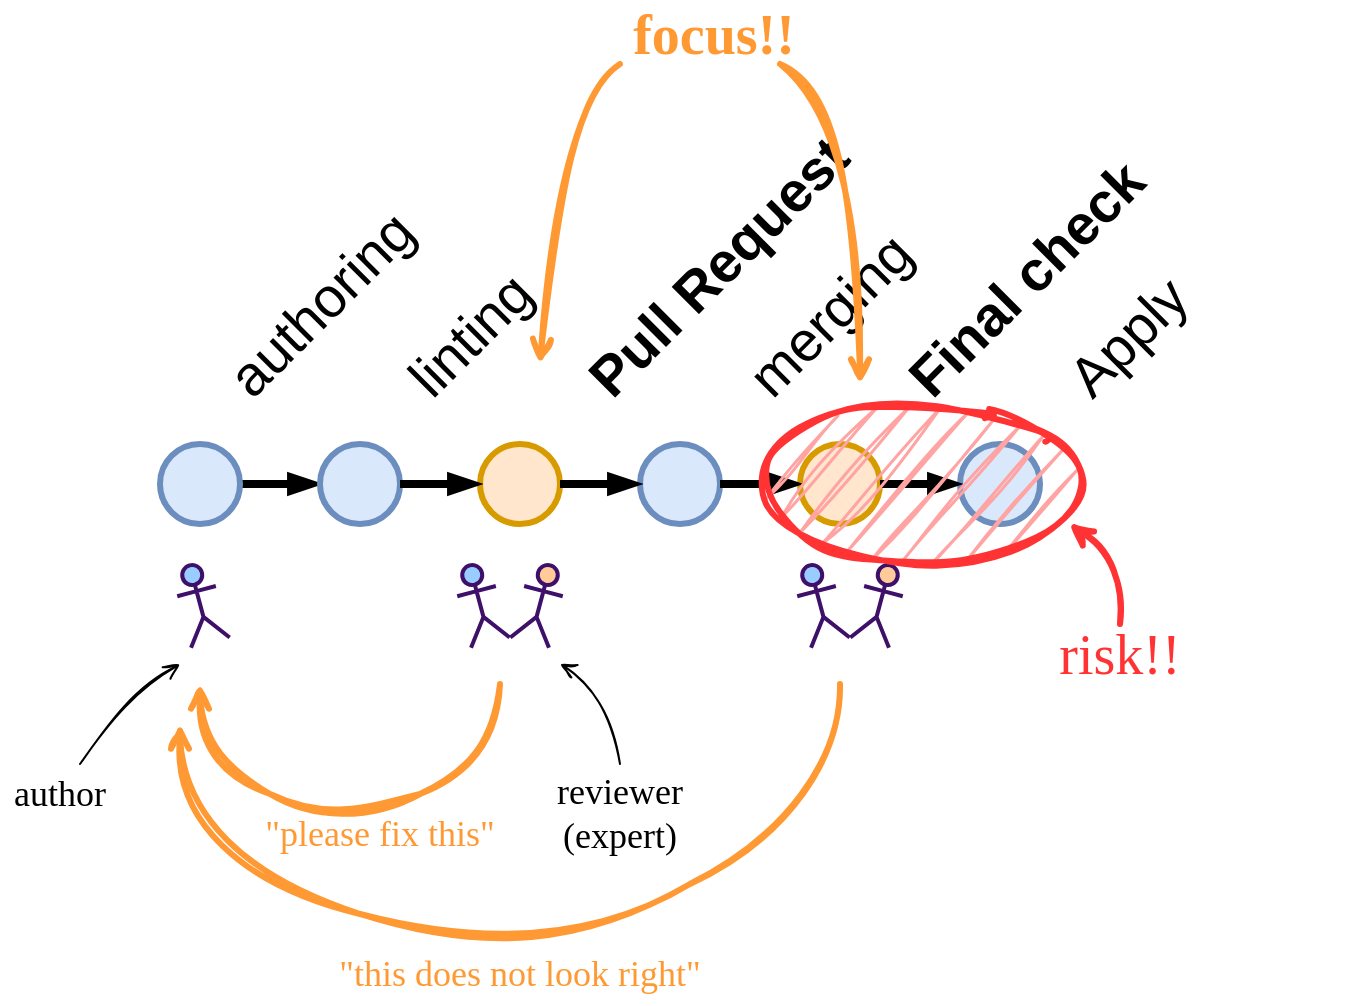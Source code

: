 <mxfile version="25.0.2" pages="2">
  <diagram name="Basic" id="kt77kOls50Z27oAu0QWd">
    <mxGraphModel dx="1927" dy="864" grid="1" gridSize="10" guides="1" tooltips="1" connect="1" arrows="1" fold="1" page="1" pageScale="1" pageWidth="827" pageHeight="1169" math="0" shadow="0">
      <root>
        <mxCell id="0" />
        <mxCell id="1" style="" parent="0" />
        <mxCell id="Y6LKRXekxdMPDzCNQJSn-25" value="" style="shape=umlActor;verticalLabelPosition=bottom;verticalAlign=top;html=1;outlineConnect=0;fontSize=12;strokeWidth=2;strokeColor=#3F1069;rotation=15;fillColor=#FFCC99;" vertex="1" parent="1">
          <mxGeometry x="-480" y="400" width="20" height="40" as="geometry" />
        </mxCell>
        <mxCell id="Y6LKRXekxdMPDzCNQJSn-77" style="edgeStyle=none;rounded=0;orthogonalLoop=1;jettySize=auto;html=1;exitX=1;exitY=0.5;exitDx=0;exitDy=0;entryX=0;entryY=0.5;entryDx=0;entryDy=0;strokeWidth=4;endArrow=blockThin;endFill=1;" edge="1" parent="1" source="Y6LKRXekxdMPDzCNQJSn-38" target="Y6LKRXekxdMPDzCNQJSn-39">
          <mxGeometry relative="1" as="geometry" />
        </mxCell>
        <mxCell id="Y6LKRXekxdMPDzCNQJSn-38" value="&lt;div&gt;&lt;br&gt;&lt;/div&gt;" style="ellipse;whiteSpace=wrap;html=1;aspect=fixed;strokeColor=#6c8ebf;fillColor=#dae8fc;strokeWidth=3;verticalAlign=middle;labelPosition=center;verticalLabelPosition=bottom;align=center;" vertex="1" parent="1">
          <mxGeometry x="-660" y="340" width="40" height="40" as="geometry" />
        </mxCell>
        <mxCell id="Y6LKRXekxdMPDzCNQJSn-39" value="&lt;div&gt;&lt;br&gt;&lt;/div&gt;" style="ellipse;whiteSpace=wrap;html=1;aspect=fixed;strokeColor=#6c8ebf;fillColor=#dae8fc;strokeWidth=3;verticalAlign=middle;labelPosition=center;verticalLabelPosition=bottom;align=center;" vertex="1" parent="1">
          <mxGeometry x="-580" y="340" width="40" height="40" as="geometry" />
        </mxCell>
        <mxCell id="Y6LKRXekxdMPDzCNQJSn-40" value="&lt;div&gt;&lt;br&gt;&lt;/div&gt;" style="ellipse;whiteSpace=wrap;html=1;aspect=fixed;strokeColor=#d79b00;fillColor=#ffe6cc;strokeWidth=3;verticalAlign=middle;labelPosition=center;verticalLabelPosition=bottom;align=center;" vertex="1" parent="1">
          <mxGeometry x="-500" y="340" width="40" height="40" as="geometry" />
        </mxCell>
        <mxCell id="Y6LKRXekxdMPDzCNQJSn-41" value="&lt;span style=&quot;font-size: 28px;&quot;&gt;authoring&lt;/span&gt;" style="text;html=1;align=left;verticalAlign=middle;whiteSpace=wrap;rounded=0;rotation=-45;" vertex="1" parent="1">
          <mxGeometry x="-650" y="230" width="190" height="30" as="geometry" />
        </mxCell>
        <mxCell id="Y6LKRXekxdMPDzCNQJSn-42" value="&lt;span style=&quot;font-size: 28px;&quot;&gt;linting&lt;/span&gt;" style="text;html=1;align=left;verticalAlign=middle;whiteSpace=wrap;rounded=0;rotation=-45;" vertex="1" parent="1">
          <mxGeometry x="-560" y="230" width="190" height="30" as="geometry" />
        </mxCell>
        <mxCell id="Y6LKRXekxdMPDzCNQJSn-43" value="&lt;span style=&quot;font-size: 28px;&quot;&gt;&lt;b&gt;Pull Request&lt;/b&gt;&lt;/span&gt;" style="text;html=1;align=left;verticalAlign=middle;whiteSpace=wrap;rounded=0;rotation=-45;" vertex="1" parent="1">
          <mxGeometry x="-470" y="230" width="190" height="30" as="geometry" />
        </mxCell>
        <mxCell id="Y6LKRXekxdMPDzCNQJSn-44" value="&lt;div&gt;&lt;br&gt;&lt;/div&gt;" style="ellipse;whiteSpace=wrap;html=1;aspect=fixed;strokeColor=#6c8ebf;fillColor=#dae8fc;strokeWidth=3;verticalAlign=middle;labelPosition=center;verticalLabelPosition=bottom;align=center;" vertex="1" parent="1">
          <mxGeometry x="-420" y="340" width="40" height="40" as="geometry" />
        </mxCell>
        <mxCell id="Y6LKRXekxdMPDzCNQJSn-45" value="&lt;span style=&quot;font-size: 28px;&quot;&gt;merging&lt;/span&gt;" style="text;html=1;align=left;verticalAlign=middle;whiteSpace=wrap;rounded=0;rotation=-45;" vertex="1" parent="1">
          <mxGeometry x="-390" y="230" width="190" height="30" as="geometry" />
        </mxCell>
        <mxCell id="Y6LKRXekxdMPDzCNQJSn-52" value="&lt;div&gt;&lt;br&gt;&lt;/div&gt;" style="ellipse;whiteSpace=wrap;html=1;aspect=fixed;strokeColor=#6c8ebf;fillColor=#dae8fc;strokeWidth=3;verticalAlign=middle;labelPosition=center;verticalLabelPosition=bottom;align=center;" vertex="1" parent="1">
          <mxGeometry x="-260" y="340" width="40" height="40" as="geometry" />
        </mxCell>
        <mxCell id="Y6LKRXekxdMPDzCNQJSn-53" value="&lt;span style=&quot;font-size: 28px;&quot;&gt;Apply&lt;/span&gt;" style="text;html=1;align=left;verticalAlign=middle;whiteSpace=wrap;rounded=0;rotation=-45;" vertex="1" parent="1">
          <mxGeometry x="-230" y="230" width="190" height="30" as="geometry" />
        </mxCell>
        <mxCell id="Y6LKRXekxdMPDzCNQJSn-59" value="" style="shape=umlActor;verticalLabelPosition=bottom;verticalAlign=top;html=1;outlineConnect=0;fontSize=12;strokeWidth=2;strokeColor=#3F1069;rotation=-15;fillColor=#99CCFF;" vertex="1" parent="1">
          <mxGeometry x="-650" y="400" width="20" height="40" as="geometry" />
        </mxCell>
        <mxCell id="Y6LKRXekxdMPDzCNQJSn-67" value="" style="shape=umlActor;verticalLabelPosition=bottom;verticalAlign=top;html=1;outlineConnect=0;fontSize=12;strokeWidth=2;strokeColor=#3F1069;rotation=-15;fillColor=#99CCFF;" vertex="1" parent="1">
          <mxGeometry x="-510" y="400" width="20" height="40" as="geometry" />
        </mxCell>
        <mxCell id="Y6LKRXekxdMPDzCNQJSn-68" value="" style="shape=umlActor;verticalLabelPosition=bottom;verticalAlign=top;html=1;outlineConnect=0;fontSize=12;strokeWidth=2;strokeColor=#3F1069;rotation=15;fillColor=#FFCC99;" vertex="1" parent="1">
          <mxGeometry x="-310" y="400" width="20" height="40" as="geometry" />
        </mxCell>
        <mxCell id="Y6LKRXekxdMPDzCNQJSn-69" value="" style="shape=umlActor;verticalLabelPosition=bottom;verticalAlign=top;html=1;outlineConnect=0;fontSize=12;strokeWidth=2;strokeColor=#3F1069;rotation=-15;fillColor=#99CCFF;" vertex="1" parent="1">
          <mxGeometry x="-340" y="400" width="20" height="40" as="geometry" />
        </mxCell>
        <mxCell id="Y6LKRXekxdMPDzCNQJSn-70" value="&lt;div&gt;&lt;br&gt;&lt;/div&gt;" style="ellipse;whiteSpace=wrap;html=1;aspect=fixed;strokeColor=#d79b00;fillColor=#ffe6cc;strokeWidth=3;verticalAlign=middle;labelPosition=center;verticalLabelPosition=bottom;align=center;" vertex="1" parent="1">
          <mxGeometry x="-340" y="340" width="40" height="40" as="geometry" />
        </mxCell>
        <mxCell id="Y6LKRXekxdMPDzCNQJSn-71" value="&lt;span style=&quot;font-size: 28px;&quot;&gt;&lt;b&gt;Final check&lt;/b&gt;&lt;/span&gt;" style="text;html=1;align=left;verticalAlign=middle;whiteSpace=wrap;rounded=0;rotation=-45;" vertex="1" parent="1">
          <mxGeometry x="-310" y="230" width="190" height="30" as="geometry" />
        </mxCell>
        <mxCell id="Y6LKRXekxdMPDzCNQJSn-72" value="" style="endArrow=open;html=1;rounded=0;curved=1;endFill=0;strokeWidth=1;sketch=1;curveFitting=1;jiggle=2;" edge="1" parent="1">
          <mxGeometry width="50" height="50" relative="1" as="geometry">
            <mxPoint x="-700" y="500" as="sourcePoint" />
            <mxPoint x="-650" y="450" as="targetPoint" />
            <Array as="points">
              <mxPoint x="-680" y="470" />
            </Array>
          </mxGeometry>
        </mxCell>
        <mxCell id="Y6LKRXekxdMPDzCNQJSn-73" value="author" style="text;html=1;align=center;verticalAlign=middle;whiteSpace=wrap;rounded=0;fontSize=18;fontFamily=Bradley Hand;" vertex="1" parent="1">
          <mxGeometry x="-740" y="500" width="60" height="30" as="geometry" />
        </mxCell>
        <mxCell id="Y6LKRXekxdMPDzCNQJSn-74" value="" style="endArrow=open;html=1;rounded=0;curved=1;endFill=0;sketch=1;curveFitting=1;jiggle=2;" edge="1" parent="1">
          <mxGeometry width="50" height="50" relative="1" as="geometry">
            <mxPoint x="-430" y="500" as="sourcePoint" />
            <mxPoint x="-460" y="450" as="targetPoint" />
            <Array as="points">
              <mxPoint x="-440" y="460" />
            </Array>
          </mxGeometry>
        </mxCell>
        <mxCell id="Y6LKRXekxdMPDzCNQJSn-75" value="reviewer&lt;div&gt;(expert)&lt;/div&gt;" style="text;html=1;align=center;verticalAlign=middle;whiteSpace=wrap;rounded=0;fontSize=18;fontFamily=Bradley Hand;" vertex="1" parent="1">
          <mxGeometry x="-460" y="510" width="60" height="30" as="geometry" />
        </mxCell>
        <mxCell id="Y6LKRXekxdMPDzCNQJSn-78" style="edgeStyle=none;rounded=0;orthogonalLoop=1;jettySize=auto;html=1;exitX=1;exitY=0.5;exitDx=0;exitDy=0;entryX=0;entryY=0.5;entryDx=0;entryDy=0;strokeWidth=4;endArrow=blockThin;endFill=1;" edge="1" parent="1" source="Y6LKRXekxdMPDzCNQJSn-39" target="Y6LKRXekxdMPDzCNQJSn-40">
          <mxGeometry relative="1" as="geometry">
            <mxPoint x="-610" y="370" as="sourcePoint" />
            <mxPoint x="-570" y="370" as="targetPoint" />
          </mxGeometry>
        </mxCell>
        <mxCell id="Y6LKRXekxdMPDzCNQJSn-79" style="edgeStyle=none;rounded=0;orthogonalLoop=1;jettySize=auto;html=1;exitX=1;exitY=0.5;exitDx=0;exitDy=0;entryX=0;entryY=0.5;entryDx=0;entryDy=0;strokeWidth=4;endArrow=blockThin;endFill=1;" edge="1" parent="1" source="Y6LKRXekxdMPDzCNQJSn-40" target="Y6LKRXekxdMPDzCNQJSn-44">
          <mxGeometry relative="1" as="geometry">
            <mxPoint x="-530" y="370" as="sourcePoint" />
            <mxPoint x="-490" y="370" as="targetPoint" />
          </mxGeometry>
        </mxCell>
        <mxCell id="Y6LKRXekxdMPDzCNQJSn-80" style="edgeStyle=none;rounded=0;orthogonalLoop=1;jettySize=auto;html=1;exitX=1;exitY=0.5;exitDx=0;exitDy=0;entryX=0;entryY=0.5;entryDx=0;entryDy=0;strokeWidth=4;endArrow=blockThin;endFill=1;" edge="1" parent="1" source="Y6LKRXekxdMPDzCNQJSn-44" target="Y6LKRXekxdMPDzCNQJSn-70">
          <mxGeometry relative="1" as="geometry">
            <mxPoint x="-450" y="370" as="sourcePoint" />
            <mxPoint x="-410" y="370" as="targetPoint" />
          </mxGeometry>
        </mxCell>
        <mxCell id="Y6LKRXekxdMPDzCNQJSn-81" style="edgeStyle=none;rounded=0;orthogonalLoop=1;jettySize=auto;html=1;exitX=1;exitY=0.5;exitDx=0;exitDy=0;entryX=0;entryY=0.5;entryDx=0;entryDy=0;strokeWidth=4;endArrow=blockThin;endFill=1;" edge="1" parent="1" source="Y6LKRXekxdMPDzCNQJSn-70" target="Y6LKRXekxdMPDzCNQJSn-52">
          <mxGeometry relative="1" as="geometry">
            <mxPoint x="-370" y="370" as="sourcePoint" />
            <mxPoint x="-330" y="370" as="targetPoint" />
          </mxGeometry>
        </mxCell>
        <mxCell id="Y6LKRXekxdMPDzCNQJSn-24" value="risk" parent="0" />
        <mxCell id="Y6LKRXekxdMPDzCNQJSn-90" value="" style="ellipse;whiteSpace=wrap;html=1;strokeColor=#FF3333;fillColor=#FFA3A3;strokeWidth=3;fillStyle=hatch;gradientColor=none;shadow=0;sketch=1;curveFitting=1;jiggle=2;" vertex="1" parent="Y6LKRXekxdMPDzCNQJSn-24">
          <mxGeometry x="-360" y="320" width="160" height="80" as="geometry" />
        </mxCell>
        <mxCell id="Y6LKRXekxdMPDzCNQJSn-92" value="&lt;font color=&quot;#ff3333&quot;&gt;risk!!&lt;/font&gt;" style="text;html=1;align=center;verticalAlign=middle;whiteSpace=wrap;rounded=0;fontSize=28;fontFamily=Bradley Hand;" vertex="1" parent="Y6LKRXekxdMPDzCNQJSn-24">
          <mxGeometry x="-210" y="430" width="60" height="30" as="geometry" />
        </mxCell>
        <mxCell id="Y6LKRXekxdMPDzCNQJSn-94" value="" style="endArrow=open;html=1;rounded=0;curved=1;endFill=0;strokeColor=#FF3333;strokeWidth=3;entryX=0.966;entryY=0.744;entryDx=0;entryDy=0;entryPerimeter=0;sketch=1;curveFitting=1;jiggle=2;" edge="1" parent="Y6LKRXekxdMPDzCNQJSn-24" target="Y6LKRXekxdMPDzCNQJSn-90">
          <mxGeometry width="50" height="50" relative="1" as="geometry">
            <mxPoint x="-180" y="430" as="sourcePoint" />
            <mxPoint x="-180" y="610" as="targetPoint" />
            <Array as="points">
              <mxPoint x="-180" y="400" />
            </Array>
          </mxGeometry>
        </mxCell>
        <mxCell id="Y6LKRXekxdMPDzCNQJSn-12" value="focus" parent="0" />
        <mxCell id="Y6LKRXekxdMPDzCNQJSn-86" value="" style="endArrow=open;html=1;rounded=0;curved=1;endFill=0;strokeColor=#FF9933;strokeWidth=3;sketch=1;curveFitting=1;jiggle=2;" edge="1" parent="Y6LKRXekxdMPDzCNQJSn-12">
          <mxGeometry width="50" height="50" relative="1" as="geometry">
            <mxPoint x="-430" y="150" as="sourcePoint" />
            <mxPoint x="-470" y="300" as="targetPoint" />
            <Array as="points">
              <mxPoint x="-460" y="170" />
            </Array>
          </mxGeometry>
        </mxCell>
        <mxCell id="Y6LKRXekxdMPDzCNQJSn-87" value="" style="endArrow=open;html=1;rounded=0;curved=1;endFill=0;strokeColor=#FF9933;strokeWidth=3;sketch=1;curveFitting=1;jiggle=2;" edge="1" parent="Y6LKRXekxdMPDzCNQJSn-12">
          <mxGeometry width="50" height="50" relative="1" as="geometry">
            <mxPoint x="-350" y="150" as="sourcePoint" />
            <mxPoint x="-310" y="310" as="targetPoint" />
            <Array as="points">
              <mxPoint x="-310" y="170" />
            </Array>
          </mxGeometry>
        </mxCell>
        <mxCell id="Y6LKRXekxdMPDzCNQJSn-88" value="&lt;font color=&quot;#ff9933&quot;&gt;focus!!&lt;/font&gt;" style="text;html=1;align=center;verticalAlign=middle;whiteSpace=wrap;rounded=0;fontSize=28;fontFamily=Bradley Hand;fontStyle=1" vertex="1" parent="Y6LKRXekxdMPDzCNQJSn-12">
          <mxGeometry x="-413" y="120" width="60" height="30" as="geometry" />
        </mxCell>
        <mxCell id="Y6LKRXekxdMPDzCNQJSn-36" value="feedback" parent="0" />
        <mxCell id="Y6LKRXekxdMPDzCNQJSn-76" value="" style="endArrow=none;html=1;rounded=0;curved=1;strokeWidth=3;endFill=0;startArrow=open;startFill=0;strokeColor=#FF9933;sketch=1;curveFitting=1;jiggle=2;" edge="1" parent="Y6LKRXekxdMPDzCNQJSn-36">
          <mxGeometry width="50" height="50" relative="1" as="geometry">
            <mxPoint x="-640" y="460" as="sourcePoint" />
            <mxPoint x="-490" y="460" as="targetPoint" />
            <Array as="points">
              <mxPoint x="-640" y="500" />
              <mxPoint x="-570" y="530" />
              <mxPoint x="-490" y="500" />
            </Array>
          </mxGeometry>
        </mxCell>
        <mxCell id="Y6LKRXekxdMPDzCNQJSn-82" value="&lt;font color=&quot;#ff9933&quot;&gt;&quot;please fix this&quot;&lt;/font&gt;" style="text;html=1;align=center;verticalAlign=middle;whiteSpace=wrap;rounded=0;fontColor=#FF3333;fontSize=18;fontFamily=Bradley Hand;" vertex="1" parent="Y6LKRXekxdMPDzCNQJSn-36">
          <mxGeometry x="-620" y="520" width="140" height="30" as="geometry" />
        </mxCell>
        <mxCell id="Y6LKRXekxdMPDzCNQJSn-83" value="" style="endArrow=none;html=1;rounded=0;curved=1;strokeWidth=3;endFill=0;startArrow=open;startFill=0;strokeColor=#FF9933;sketch=1;curveFitting=1;jiggle=2;" edge="1" parent="Y6LKRXekxdMPDzCNQJSn-36">
          <mxGeometry width="50" height="50" relative="1" as="geometry">
            <mxPoint x="-650" y="480" as="sourcePoint" />
            <mxPoint x="-320" y="460" as="targetPoint" />
            <Array as="points">
              <mxPoint x="-650" y="550" />
              <mxPoint x="-470" y="600" />
              <mxPoint x="-320" y="520" />
            </Array>
          </mxGeometry>
        </mxCell>
        <mxCell id="Y6LKRXekxdMPDzCNQJSn-84" value="&lt;font face=&quot;Bradley Hand&quot; color=&quot;#ff9933&quot;&gt;&quot;this does not look right&quot;&lt;/font&gt;" style="text;html=1;align=center;verticalAlign=middle;whiteSpace=wrap;rounded=0;fontColor=#FF3333;fontSize=18;" vertex="1" parent="Y6LKRXekxdMPDzCNQJSn-36">
          <mxGeometry x="-590" y="590" width="220" height="30" as="geometry" />
        </mxCell>
      </root>
    </mxGraphModel>
  </diagram>
  <diagram name="Improved" id="QwW-A9LMvRDwvo3oiFJJ">
    <mxGraphModel dx="2754" dy="864" grid="1" gridSize="10" guides="1" tooltips="1" connect="1" arrows="1" fold="1" page="1" pageScale="1" pageWidth="827" pageHeight="1169" math="0" shadow="0">
      <root>
        <mxCell id="flW_NmEJ6sihE7c7geGE-0" />
        <mxCell id="flW_NmEJ6sihE7c7geGE-1" style="" parent="flW_NmEJ6sihE7c7geGE-0" />
        <mxCell id="flW_NmEJ6sihE7c7geGE-2" value="" style="shape=umlActor;verticalLabelPosition=bottom;verticalAlign=top;html=1;outlineConnect=0;fontSize=12;strokeWidth=2;strokeColor=#3F1069;rotation=15;fillColor=#FFCC99;" vertex="1" parent="flW_NmEJ6sihE7c7geGE-1">
          <mxGeometry x="-480" y="400" width="20" height="40" as="geometry" />
        </mxCell>
        <mxCell id="flW_NmEJ6sihE7c7geGE-3" style="edgeStyle=none;rounded=0;orthogonalLoop=1;jettySize=auto;html=1;exitX=1;exitY=0.5;exitDx=0;exitDy=0;entryX=0;entryY=0.5;entryDx=0;entryDy=0;strokeWidth=4;endArrow=blockThin;endFill=1;" edge="1" parent="flW_NmEJ6sihE7c7geGE-1" source="flW_NmEJ6sihE7c7geGE-4" target="flW_NmEJ6sihE7c7geGE-5">
          <mxGeometry relative="1" as="geometry" />
        </mxCell>
        <mxCell id="flW_NmEJ6sihE7c7geGE-4" value="&lt;div&gt;&lt;br&gt;&lt;/div&gt;" style="ellipse;whiteSpace=wrap;html=1;aspect=fixed;strokeColor=#6c8ebf;fillColor=#dae8fc;strokeWidth=3;verticalAlign=middle;labelPosition=center;verticalLabelPosition=bottom;align=center;" vertex="1" parent="flW_NmEJ6sihE7c7geGE-1">
          <mxGeometry x="-660" y="340" width="40" height="40" as="geometry" />
        </mxCell>
        <mxCell id="flW_NmEJ6sihE7c7geGE-5" value="&lt;div&gt;&lt;br&gt;&lt;/div&gt;" style="ellipse;whiteSpace=wrap;html=1;aspect=fixed;strokeColor=#6c8ebf;fillColor=#dae8fc;strokeWidth=3;verticalAlign=middle;labelPosition=center;verticalLabelPosition=bottom;align=center;" vertex="1" parent="flW_NmEJ6sihE7c7geGE-1">
          <mxGeometry x="-580" y="340" width="40" height="40" as="geometry" />
        </mxCell>
        <mxCell id="flW_NmEJ6sihE7c7geGE-6" value="&lt;div&gt;&lt;br&gt;&lt;/div&gt;" style="ellipse;whiteSpace=wrap;html=1;aspect=fixed;strokeColor=#d79b00;fillColor=#ffe6cc;strokeWidth=3;verticalAlign=middle;labelPosition=center;verticalLabelPosition=bottom;align=center;" vertex="1" parent="flW_NmEJ6sihE7c7geGE-1">
          <mxGeometry x="-500" y="340" width="40" height="40" as="geometry" />
        </mxCell>
        <mxCell id="flW_NmEJ6sihE7c7geGE-7" value="&lt;span style=&quot;font-size: 28px;&quot;&gt;draft pull request&lt;/span&gt;" style="text;html=1;align=left;verticalAlign=middle;whiteSpace=wrap;rounded=0;rotation=-45;" vertex="1" parent="flW_NmEJ6sihE7c7geGE-1">
          <mxGeometry x="-654.39" y="219.39" width="220" height="30" as="geometry" />
        </mxCell>
        <mxCell id="flW_NmEJ6sihE7c7geGE-8" value="&lt;span style=&quot;font-size: 28px;&quot;&gt;plan&lt;/span&gt;" style="text;html=1;align=left;verticalAlign=middle;whiteSpace=wrap;rounded=0;rotation=-45;" vertex="1" parent="flW_NmEJ6sihE7c7geGE-1">
          <mxGeometry x="-560" y="230" width="190" height="30" as="geometry" />
        </mxCell>
        <mxCell id="flW_NmEJ6sihE7c7geGE-9" value="&lt;span style=&quot;font-size: 28px;&quot;&gt;&lt;b&gt;Pull Request&lt;/b&gt;&lt;/span&gt;" style="text;html=1;align=left;verticalAlign=middle;whiteSpace=wrap;rounded=0;rotation=-45;" vertex="1" parent="flW_NmEJ6sihE7c7geGE-1">
          <mxGeometry x="-470" y="230" width="190" height="30" as="geometry" />
        </mxCell>
        <mxCell id="flW_NmEJ6sihE7c7geGE-10" value="&lt;div&gt;&lt;br&gt;&lt;/div&gt;" style="ellipse;whiteSpace=wrap;html=1;aspect=fixed;strokeColor=#6c8ebf;fillColor=#dae8fc;strokeWidth=3;verticalAlign=middle;labelPosition=center;verticalLabelPosition=bottom;align=center;" vertex="1" parent="flW_NmEJ6sihE7c7geGE-1">
          <mxGeometry x="-420" y="340" width="40" height="40" as="geometry" />
        </mxCell>
        <mxCell id="flW_NmEJ6sihE7c7geGE-11" value="&lt;span style=&quot;font-size: 28px;&quot;&gt;merging&lt;/span&gt;" style="text;html=1;align=left;verticalAlign=middle;whiteSpace=wrap;rounded=0;rotation=-45;" vertex="1" parent="flW_NmEJ6sihE7c7geGE-1">
          <mxGeometry x="-390" y="230" width="190" height="30" as="geometry" />
        </mxCell>
        <mxCell id="flW_NmEJ6sihE7c7geGE-12" value="&lt;div&gt;&lt;br&gt;&lt;/div&gt;" style="ellipse;whiteSpace=wrap;html=1;aspect=fixed;strokeColor=#6c8ebf;fillColor=#dae8fc;strokeWidth=3;verticalAlign=middle;labelPosition=center;verticalLabelPosition=bottom;align=center;" vertex="1" parent="flW_NmEJ6sihE7c7geGE-1">
          <mxGeometry x="-340" y="340" width="40" height="40" as="geometry" />
        </mxCell>
        <mxCell id="flW_NmEJ6sihE7c7geGE-13" value="&lt;span style=&quot;font-size: 28px;&quot;&gt;Apply&lt;/span&gt;" style="text;html=1;align=left;verticalAlign=middle;whiteSpace=wrap;rounded=0;rotation=-45;" vertex="1" parent="flW_NmEJ6sihE7c7geGE-1">
          <mxGeometry x="-320" y="230" width="190" height="30" as="geometry" />
        </mxCell>
        <mxCell id="flW_NmEJ6sihE7c7geGE-14" value="" style="shape=umlActor;verticalLabelPosition=bottom;verticalAlign=top;html=1;outlineConnect=0;fontSize=12;strokeWidth=2;strokeColor=#3F1069;rotation=-15;fillColor=#99CCFF;" vertex="1" parent="flW_NmEJ6sihE7c7geGE-1">
          <mxGeometry x="-810" y="400" width="20" height="40" as="geometry" />
        </mxCell>
        <mxCell id="flW_NmEJ6sihE7c7geGE-15" value="" style="shape=umlActor;verticalLabelPosition=bottom;verticalAlign=top;html=1;outlineConnect=0;fontSize=12;strokeWidth=2;strokeColor=#3F1069;rotation=-15;fillColor=#99CCFF;" vertex="1" parent="flW_NmEJ6sihE7c7geGE-1">
          <mxGeometry x="-510" y="400" width="20" height="40" as="geometry" />
        </mxCell>
        <mxCell id="flW_NmEJ6sihE7c7geGE-20" value="" style="endArrow=open;html=1;rounded=0;curved=1;endFill=0;strokeWidth=1;sketch=1;curveFitting=1;jiggle=2;" edge="1" parent="flW_NmEJ6sihE7c7geGE-1">
          <mxGeometry width="50" height="50" relative="1" as="geometry">
            <mxPoint x="-860" y="500" as="sourcePoint" />
            <mxPoint x="-810" y="450" as="targetPoint" />
            <Array as="points">
              <mxPoint x="-840" y="470" />
            </Array>
          </mxGeometry>
        </mxCell>
        <mxCell id="flW_NmEJ6sihE7c7geGE-21" value="author" style="text;html=1;align=center;verticalAlign=middle;whiteSpace=wrap;rounded=0;fontSize=18;fontFamily=Bradley Hand;" vertex="1" parent="flW_NmEJ6sihE7c7geGE-1">
          <mxGeometry x="-900" y="500" width="60" height="30" as="geometry" />
        </mxCell>
        <mxCell id="flW_NmEJ6sihE7c7geGE-22" value="" style="endArrow=open;html=1;rounded=0;curved=1;endFill=0;sketch=1;curveFitting=1;jiggle=2;" edge="1" parent="flW_NmEJ6sihE7c7geGE-1">
          <mxGeometry width="50" height="50" relative="1" as="geometry">
            <mxPoint x="-430" y="500" as="sourcePoint" />
            <mxPoint x="-460" y="450" as="targetPoint" />
            <Array as="points">
              <mxPoint x="-440" y="460" />
            </Array>
          </mxGeometry>
        </mxCell>
        <mxCell id="flW_NmEJ6sihE7c7geGE-23" value="reviewer&lt;div&gt;(expert)&lt;/div&gt;" style="text;html=1;align=center;verticalAlign=middle;whiteSpace=wrap;rounded=0;fontSize=18;fontFamily=Bradley Hand;" vertex="1" parent="flW_NmEJ6sihE7c7geGE-1">
          <mxGeometry x="-460" y="510" width="60" height="30" as="geometry" />
        </mxCell>
        <mxCell id="flW_NmEJ6sihE7c7geGE-24" style="edgeStyle=none;rounded=0;orthogonalLoop=1;jettySize=auto;html=1;exitX=1;exitY=0.5;exitDx=0;exitDy=0;entryX=0;entryY=0.5;entryDx=0;entryDy=0;strokeWidth=4;endArrow=blockThin;endFill=1;" edge="1" parent="flW_NmEJ6sihE7c7geGE-1" source="flW_NmEJ6sihE7c7geGE-5" target="flW_NmEJ6sihE7c7geGE-6">
          <mxGeometry relative="1" as="geometry">
            <mxPoint x="-610" y="370" as="sourcePoint" />
            <mxPoint x="-570" y="370" as="targetPoint" />
          </mxGeometry>
        </mxCell>
        <mxCell id="flW_NmEJ6sihE7c7geGE-25" style="edgeStyle=none;rounded=0;orthogonalLoop=1;jettySize=auto;html=1;exitX=1;exitY=0.5;exitDx=0;exitDy=0;entryX=0;entryY=0.5;entryDx=0;entryDy=0;strokeWidth=4;endArrow=blockThin;endFill=1;" edge="1" parent="flW_NmEJ6sihE7c7geGE-1" source="flW_NmEJ6sihE7c7geGE-6" target="flW_NmEJ6sihE7c7geGE-10">
          <mxGeometry relative="1" as="geometry">
            <mxPoint x="-530" y="370" as="sourcePoint" />
            <mxPoint x="-490" y="370" as="targetPoint" />
          </mxGeometry>
        </mxCell>
        <mxCell id="flW_NmEJ6sihE7c7geGE-26" style="edgeStyle=none;rounded=0;orthogonalLoop=1;jettySize=auto;html=1;exitX=1;exitY=0.5;exitDx=0;exitDy=0;entryX=0;entryY=0.5;entryDx=0;entryDy=0;strokeWidth=4;endArrow=blockThin;endFill=1;" edge="1" parent="flW_NmEJ6sihE7c7geGE-1" source="flW_NmEJ6sihE7c7geGE-10">
          <mxGeometry relative="1" as="geometry">
            <mxPoint x="-450" y="370" as="sourcePoint" />
            <mxPoint x="-340" y="360" as="targetPoint" />
          </mxGeometry>
        </mxCell>
        <mxCell id="ZvRNgm5aPkhRRLFWVhNo-0" value="&lt;div&gt;&lt;br&gt;&lt;/div&gt;" style="ellipse;whiteSpace=wrap;html=1;aspect=fixed;strokeColor=#6c8ebf;fillColor=#dae8fc;strokeWidth=3;verticalAlign=middle;labelPosition=center;verticalLabelPosition=bottom;align=center;" vertex="1" parent="flW_NmEJ6sihE7c7geGE-1">
          <mxGeometry x="-740" y="340" width="40" height="40" as="geometry" />
        </mxCell>
        <mxCell id="ZvRNgm5aPkhRRLFWVhNo-1" value="&lt;span style=&quot;font-size: 28px;&quot;&gt;authoring&lt;/span&gt;" style="text;html=1;align=left;verticalAlign=middle;whiteSpace=wrap;rounded=0;rotation=-45;" vertex="1" parent="flW_NmEJ6sihE7c7geGE-1">
          <mxGeometry x="-800" y="230" width="190" height="30" as="geometry" />
        </mxCell>
        <mxCell id="ZvRNgm5aPkhRRLFWVhNo-2" value="&lt;div&gt;&lt;br&gt;&lt;/div&gt;" style="ellipse;whiteSpace=wrap;html=1;aspect=fixed;strokeColor=#6c8ebf;fillColor=#dae8fc;strokeWidth=3;verticalAlign=middle;labelPosition=center;verticalLabelPosition=bottom;align=center;" vertex="1" parent="flW_NmEJ6sihE7c7geGE-1">
          <mxGeometry x="-820" y="340" width="40" height="40" as="geometry" />
        </mxCell>
        <mxCell id="ZvRNgm5aPkhRRLFWVhNo-3" value="&lt;span style=&quot;font-size: 28px;&quot;&gt;linting + checks&lt;/span&gt;" style="text;html=1;align=left;verticalAlign=middle;whiteSpace=wrap;rounded=0;rotation=-45;" vertex="1" parent="flW_NmEJ6sihE7c7geGE-1">
          <mxGeometry x="-722.93" y="222.93" width="210" height="30" as="geometry" />
        </mxCell>
        <mxCell id="ZvRNgm5aPkhRRLFWVhNo-4" style="edgeStyle=none;rounded=0;orthogonalLoop=1;jettySize=auto;html=1;exitX=1;exitY=0.5;exitDx=0;exitDy=0;entryX=0;entryY=0.5;entryDx=0;entryDy=0;strokeWidth=4;endArrow=blockThin;endFill=1;" edge="1" parent="flW_NmEJ6sihE7c7geGE-1" source="ZvRNgm5aPkhRRLFWVhNo-0" target="flW_NmEJ6sihE7c7geGE-4">
          <mxGeometry relative="1" as="geometry">
            <mxPoint x="-610" y="370" as="sourcePoint" />
            <mxPoint x="-570" y="370" as="targetPoint" />
          </mxGeometry>
        </mxCell>
        <mxCell id="ZvRNgm5aPkhRRLFWVhNo-5" style="edgeStyle=none;rounded=0;orthogonalLoop=1;jettySize=auto;html=1;exitX=1;exitY=0.5;exitDx=0;exitDy=0;entryX=0;entryY=0.5;entryDx=0;entryDy=0;strokeWidth=4;endArrow=blockThin;endFill=1;" edge="1" parent="flW_NmEJ6sihE7c7geGE-1" source="ZvRNgm5aPkhRRLFWVhNo-2" target="ZvRNgm5aPkhRRLFWVhNo-0">
          <mxGeometry relative="1" as="geometry">
            <mxPoint x="-690" y="370" as="sourcePoint" />
            <mxPoint x="-650" y="370" as="targetPoint" />
          </mxGeometry>
        </mxCell>
        <mxCell id="UJiLJc5vm655W8qPBjbP-0" value="" style="endArrow=none;html=1;rounded=0;curved=1;strokeWidth=1;endFill=0;startArrow=open;startFill=0;strokeColor=#000000;sketch=1;curveFitting=1;jiggle=2;" edge="1" parent="flW_NmEJ6sihE7c7geGE-1">
          <mxGeometry width="50" height="50" relative="1" as="geometry">
            <mxPoint x="-790" y="390" as="sourcePoint" />
            <mxPoint x="-560" y="400" as="targetPoint" />
            <Array as="points">
              <mxPoint x="-760" y="420" />
              <mxPoint x="-680" y="440" />
              <mxPoint x="-580" y="430" />
            </Array>
          </mxGeometry>
        </mxCell>
        <mxCell id="UJiLJc5vm655W8qPBjbP-1" value="fix based on plan output (author)" style="text;html=1;align=center;verticalAlign=middle;whiteSpace=wrap;rounded=0;fontSize=18;fontFamily=Bradley Hand;" vertex="1" parent="flW_NmEJ6sihE7c7geGE-1">
          <mxGeometry x="-780" y="450" width="230" height="30" as="geometry" />
        </mxCell>
        <mxCell id="flW_NmEJ6sihE7c7geGE-28" value="risk" parent="flW_NmEJ6sihE7c7geGE-0" />
        <mxCell id="flW_NmEJ6sihE7c7geGE-29" value="" style="ellipse;whiteSpace=wrap;html=1;strokeColor=#00D600;fillColor=#CCFFCC;strokeWidth=2;fillStyle=hatch;gradientColor=none;shadow=0;sketch=1;curveFitting=1;jiggle=2;" vertex="1" parent="flW_NmEJ6sihE7c7geGE-28">
          <mxGeometry x="-360" y="320" width="80" height="80" as="geometry" />
        </mxCell>
        <mxCell id="flW_NmEJ6sihE7c7geGE-30" value="&lt;font color=&quot;#00d600&quot;&gt;qpply equals plan&lt;/font&gt;" style="text;html=1;align=center;verticalAlign=middle;whiteSpace=wrap;rounded=0;fontSize=28;fontFamily=Bradley Hand;" vertex="1" parent="flW_NmEJ6sihE7c7geGE-28">
          <mxGeometry x="-280" y="430" width="70" height="100" as="geometry" />
        </mxCell>
        <mxCell id="flW_NmEJ6sihE7c7geGE-31" value="" style="endArrow=open;html=1;rounded=0;curved=1;endFill=0;strokeColor=#00D600;strokeWidth=2;entryX=0.966;entryY=0.744;entryDx=0;entryDy=0;entryPerimeter=0;sketch=1;curveFitting=1;jiggle=2;" edge="1" parent="flW_NmEJ6sihE7c7geGE-28" target="flW_NmEJ6sihE7c7geGE-29">
          <mxGeometry width="50" height="50" relative="1" as="geometry">
            <mxPoint x="-250" y="430" as="sourcePoint" />
            <mxPoint x="-180" y="610" as="targetPoint" />
            <Array as="points">
              <mxPoint x="-260" y="400" />
            </Array>
          </mxGeometry>
        </mxCell>
        <mxCell id="UJiLJc5vm655W8qPBjbP-4" value="" style="html=1;verticalLabelPosition=bottom;align=center;labelBackgroundColor=#ffffff;verticalAlign=top;strokeWidth=2;strokeColor=#000000;shadow=0;dashed=0;shape=mxgraph.ios7.icons.reload;rotation=50;sketch=1;curveFitting=1;jiggle=1;fillWeight=-1;" vertex="1" parent="flW_NmEJ6sihE7c7geGE-28">
          <mxGeometry x="-680" y="400" width="24" height="27" as="geometry" />
        </mxCell>
        <mxCell id="flW_NmEJ6sihE7c7geGE-32" value="focus" parent="flW_NmEJ6sihE7c7geGE-0" />
        <mxCell id="flW_NmEJ6sihE7c7geGE-33" value="" style="endArrow=open;html=1;rounded=0;curved=1;endFill=0;strokeColor=#FF9933;strokeWidth=3;sketch=1;curveFitting=1;jiggle=2;" edge="1" parent="flW_NmEJ6sihE7c7geGE-32">
          <mxGeometry width="50" height="50" relative="1" as="geometry">
            <mxPoint x="-410" y="150" as="sourcePoint" />
            <mxPoint x="-470" y="300" as="targetPoint" />
            <Array as="points">
              <mxPoint x="-460" y="180" />
            </Array>
          </mxGeometry>
        </mxCell>
        <mxCell id="flW_NmEJ6sihE7c7geGE-35" value="&lt;font color=&quot;#ff9933&quot;&gt;focus!!&lt;/font&gt;" style="text;html=1;align=center;verticalAlign=middle;whiteSpace=wrap;rounded=0;fontSize=28;fontFamily=Bradley Hand;fontStyle=1" vertex="1" parent="flW_NmEJ6sihE7c7geGE-32">
          <mxGeometry x="-390" y="120" width="60" height="30" as="geometry" />
        </mxCell>
        <mxCell id="flW_NmEJ6sihE7c7geGE-36" value="feedback" parent="flW_NmEJ6sihE7c7geGE-0" />
        <mxCell id="flW_NmEJ6sihE7c7geGE-37" value="" style="endArrow=none;html=1;rounded=0;curved=1;strokeWidth=1;endFill=0;startArrow=open;startFill=0;strokeColor=#FF9933;sketch=1;curveFitting=1;jiggle=2;dashed=1;" edge="1" parent="flW_NmEJ6sihE7c7geGE-36">
          <mxGeometry width="50" height="50" relative="1" as="geometry">
            <mxPoint x="-790" y="450" as="sourcePoint" />
            <mxPoint x="-490" y="460" as="targetPoint" />
            <Array as="points">
              <mxPoint x="-770" y="480" />
              <mxPoint x="-680" y="530" />
              <mxPoint x="-510" y="490" />
            </Array>
          </mxGeometry>
        </mxCell>
        <mxCell id="flW_NmEJ6sihE7c7geGE-38" value="&lt;font color=&quot;#ff9933&quot;&gt;&quot;please fix this&quot; /&amp;nbsp;&lt;/font&gt;&lt;span style=&quot;color: rgb(255, 153, 51);&quot;&gt;&quot;this does not look right&quot;&lt;/span&gt;" style="text;html=1;align=center;verticalAlign=middle;whiteSpace=wrap;rounded=0;fontColor=#FF3333;fontSize=18;fontFamily=Bradley Hand;" vertex="1" parent="flW_NmEJ6sihE7c7geGE-36">
          <mxGeometry x="-827" y="530" width="360" height="30" as="geometry" />
        </mxCell>
      </root>
    </mxGraphModel>
  </diagram>
</mxfile>
